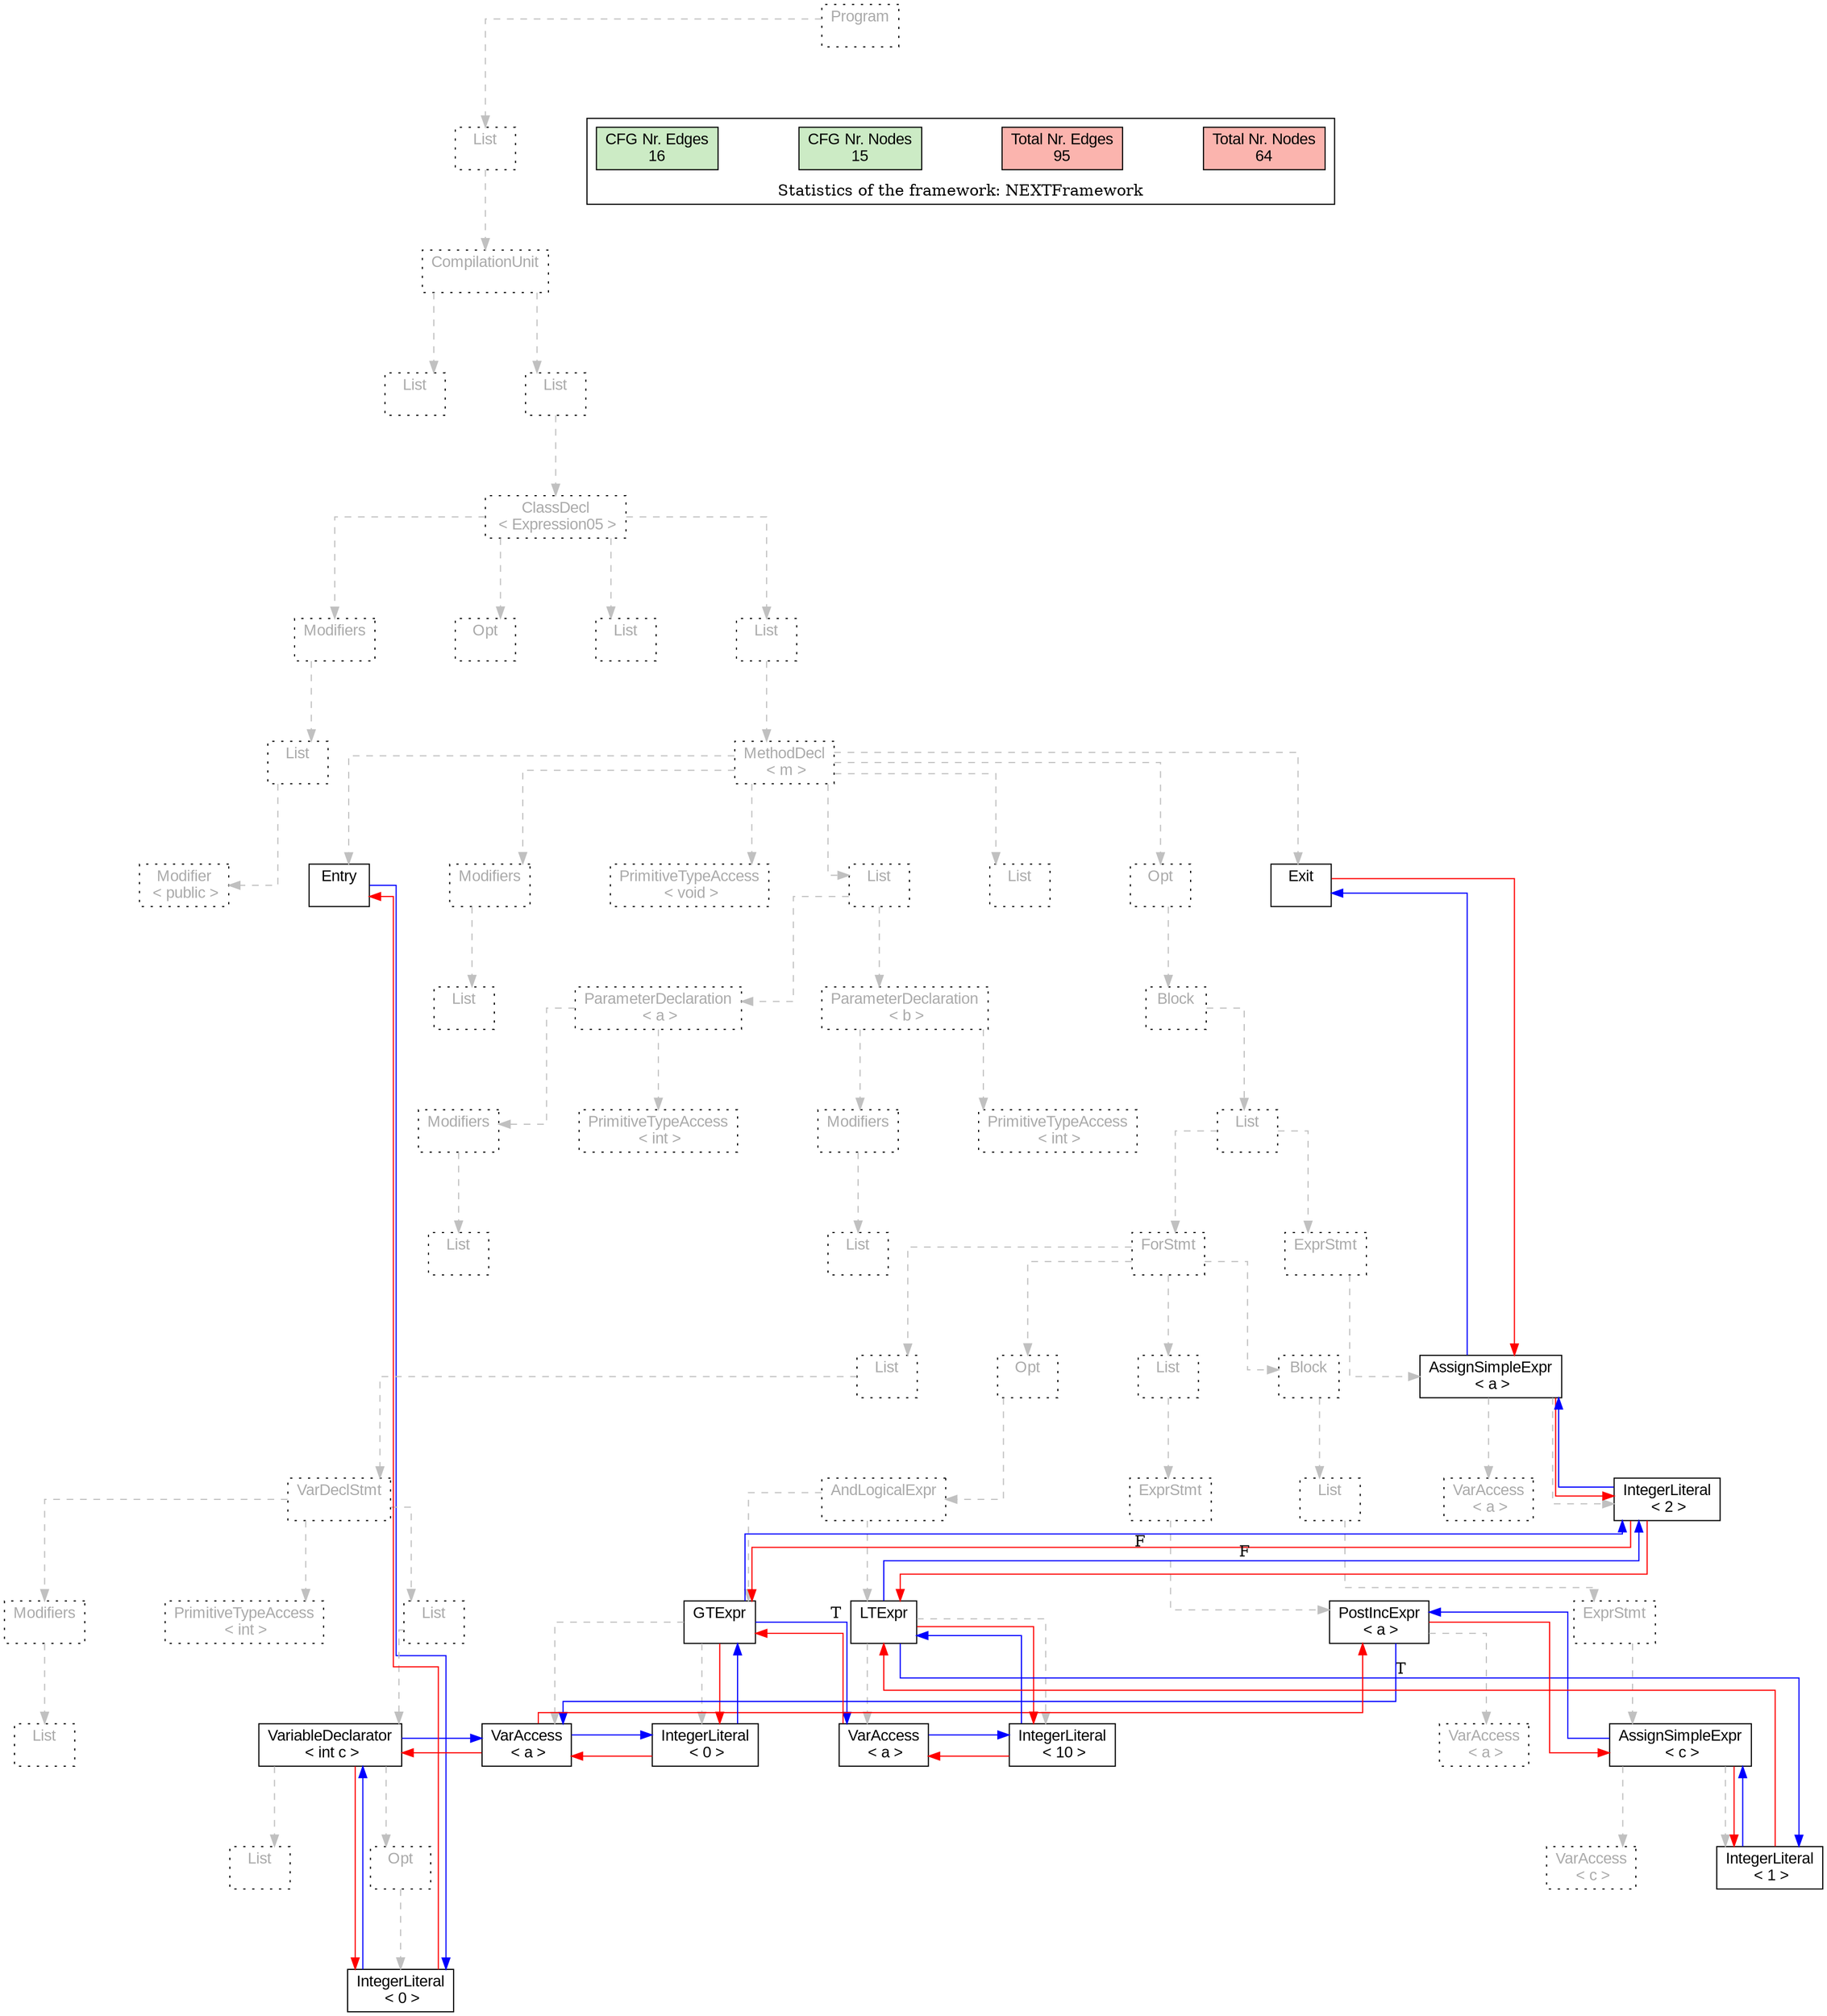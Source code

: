 digraph G {
graph [splines=ortho, nodesep="1", ranksep="1"]
node [shape=rect, fontname=Arial];
{ rank = same; "Program[0]"}
{ rank = same; "List[1]"}
{ rank = same; "CompilationUnit[2]"}
{ rank = same; "List[3]"; "List[4]"}
{ rank = same; "ClassDecl[5]"}
{ rank = same; "Modifiers[6]"; "Opt[9]"; "List[10]"; "List[11]"}
{ rank = same; "List[7]"; "MethodDecl[12]"}
{ rank = same; "Modifier[8]"; "Entry[13]"; "Modifiers[14]"; "PrimitiveTypeAccess[16]"; "List[17]"; "List[26]"; "Opt[27]"; "Exit[28]"}
{ rank = same; "List[15]"; "ParameterDeclaration[18]"; "ParameterDeclaration[22]"; "Block[28]"}
{ rank = same; "Modifiers[19]"; "PrimitiveTypeAccess[21]"; "Modifiers[23]"; "PrimitiveTypeAccess[25]"; "List[29]"}
{ rank = same; "List[20]"; "List[24]"; "ForStmt[30]"; "ExprStmt[59]"}
{ rank = same; "List[31]"; "Opt[41]"; "List[49]"; "Block[53]"; "AssignSimpleExpr[60]"}
{ rank = same; "VarDeclStmt[32]"; "AndLogicalExpr[42]"; "ExprStmt[50]"; "List[54]"; "VarAccess[61]"; "IntegerLiteral[62]"}
{ rank = same; "Modifiers[33]"; "PrimitiveTypeAccess[35]"; "List[36]"; "GTExpr[43]"; "LTExpr[46]"; "PostIncExpr[51]"; "ExprStmt[55]"}
{ rank = same; "List[34]"; "VariableDeclarator[37]"; "VarAccess[44]"; "IntegerLiteral[45]"; "VarAccess[47]"; "IntegerLiteral[48]"; "VarAccess[52]"; "AssignSimpleExpr[56]"}
{ rank = same; "List[38]"; "Opt[39]"; "VarAccess[57]"; "IntegerLiteral[58]"}
{ rank = same; "IntegerLiteral[40]"}
"Program[0]" [label="Program\n ", style= dotted   fillcolor="#eeeeee" fontcolor="#aaaaaa"  ]
"List[1]" [label="List\n ", style= dotted   fillcolor="#eeeeee" fontcolor="#aaaaaa"  ]
"CompilationUnit[2]" [label="CompilationUnit\n ", style= dotted   fillcolor="#eeeeee" fontcolor="#aaaaaa"  ]
"List[3]" [label="List\n ", style= dotted   fillcolor="#eeeeee" fontcolor="#aaaaaa"  ]
"List[4]" [label="List\n ", style= dotted   fillcolor="#eeeeee" fontcolor="#aaaaaa"  ]
"ClassDecl[5]" [label="ClassDecl\n < Expression05 >", style= dotted   fillcolor="#eeeeee" fontcolor="#aaaaaa"  ]
"Modifiers[6]" [label="Modifiers\n ", style= dotted   fillcolor="#eeeeee" fontcolor="#aaaaaa"  ]
"List[7]" [label="List\n ", style= dotted   fillcolor="#eeeeee" fontcolor="#aaaaaa"  ]
"Modifier[8]" [label="Modifier\n < public >", style= dotted   fillcolor="#eeeeee" fontcolor="#aaaaaa"  ]
"Opt[9]" [label="Opt\n ", style= dotted   fillcolor="#eeeeee" fontcolor="#aaaaaa"  ]
"List[10]" [label="List\n ", style= dotted   fillcolor="#eeeeee" fontcolor="#aaaaaa"  ]
"List[11]" [label="List\n ", style= dotted   fillcolor="#eeeeee" fontcolor="#aaaaaa"  ]
"MethodDecl[12]" [label="MethodDecl\n < m >", style= dotted   fillcolor="#eeeeee" fontcolor="#aaaaaa"  ]
"Entry[13]" [label="Entry\n ", fillcolor=white   style=filled  ]
"Modifiers[14]" [label="Modifiers\n ", style= dotted   fillcolor="#eeeeee" fontcolor="#aaaaaa"  ]
"List[15]" [label="List\n ", style= dotted   fillcolor="#eeeeee" fontcolor="#aaaaaa"  ]
"PrimitiveTypeAccess[16]" [label="PrimitiveTypeAccess\n < void >", style= dotted   fillcolor="#eeeeee" fontcolor="#aaaaaa"  ]
"List[17]" [label="List\n ", style= dotted   fillcolor="#eeeeee" fontcolor="#aaaaaa"  ]
"ParameterDeclaration[18]" [label="ParameterDeclaration\n < a >", style= dotted   fillcolor="#eeeeee" fontcolor="#aaaaaa"  ]
"Modifiers[19]" [label="Modifiers\n ", style= dotted   fillcolor="#eeeeee" fontcolor="#aaaaaa"  ]
"List[20]" [label="List\n ", style= dotted   fillcolor="#eeeeee" fontcolor="#aaaaaa"  ]
"PrimitiveTypeAccess[21]" [label="PrimitiveTypeAccess\n < int >", style= dotted   fillcolor="#eeeeee" fontcolor="#aaaaaa"  ]
"ParameterDeclaration[22]" [label="ParameterDeclaration\n < b >", style= dotted   fillcolor="#eeeeee" fontcolor="#aaaaaa"  ]
"Modifiers[23]" [label="Modifiers\n ", style= dotted   fillcolor="#eeeeee" fontcolor="#aaaaaa"  ]
"List[24]" [label="List\n ", style= dotted   fillcolor="#eeeeee" fontcolor="#aaaaaa"  ]
"PrimitiveTypeAccess[25]" [label="PrimitiveTypeAccess\n < int >", style= dotted   fillcolor="#eeeeee" fontcolor="#aaaaaa"  ]
"List[26]" [label="List\n ", style= dotted   fillcolor="#eeeeee" fontcolor="#aaaaaa"  ]
"Opt[27]" [label="Opt\n ", style= dotted   fillcolor="#eeeeee" fontcolor="#aaaaaa"  ]
"Block[28]" [label="Block\n ", style= dotted   fillcolor="#eeeeee" fontcolor="#aaaaaa"  ]
"List[29]" [label="List\n ", style= dotted   fillcolor="#eeeeee" fontcolor="#aaaaaa"  ]
"ForStmt[30]" [label="ForStmt\n ", style= dotted   fillcolor="#eeeeee" fontcolor="#aaaaaa"  ]
"List[31]" [label="List\n ", style= dotted   fillcolor="#eeeeee" fontcolor="#aaaaaa"  ]
"VarDeclStmt[32]" [label="VarDeclStmt\n ", style= dotted   fillcolor="#eeeeee" fontcolor="#aaaaaa"  ]
"Modifiers[33]" [label="Modifiers\n ", style= dotted   fillcolor="#eeeeee" fontcolor="#aaaaaa"  ]
"List[34]" [label="List\n ", style= dotted   fillcolor="#eeeeee" fontcolor="#aaaaaa"  ]
"PrimitiveTypeAccess[35]" [label="PrimitiveTypeAccess\n < int >", style= dotted   fillcolor="#eeeeee" fontcolor="#aaaaaa"  ]
"List[36]" [label="List\n ", style= dotted   fillcolor="#eeeeee" fontcolor="#aaaaaa"  ]
"VariableDeclarator[37]" [label="VariableDeclarator\n < int c >", fillcolor=white   style=filled  ]
"List[38]" [label="List\n ", style= dotted   fillcolor="#eeeeee" fontcolor="#aaaaaa"  ]
"Opt[39]" [label="Opt\n ", style= dotted   fillcolor="#eeeeee" fontcolor="#aaaaaa"  ]
"IntegerLiteral[40]" [label="IntegerLiteral\n < 0 >", fillcolor=white   style=filled  ]
"Opt[41]" [label="Opt\n ", style= dotted   fillcolor="#eeeeee" fontcolor="#aaaaaa"  ]
"AndLogicalExpr[42]" [label="AndLogicalExpr\n ", style= dotted   fillcolor="#eeeeee" fontcolor="#aaaaaa"  ]
"GTExpr[43]" [label="GTExpr\n ", fillcolor=white   style=filled  ]
"VarAccess[44]" [label="VarAccess\n < a >", fillcolor=white   style=filled  ]
"IntegerLiteral[45]" [label="IntegerLiteral\n < 0 >", fillcolor=white   style=filled  ]
"LTExpr[46]" [label="LTExpr\n ", fillcolor=white   style=filled  ]
"VarAccess[47]" [label="VarAccess\n < a >", fillcolor=white   style=filled  ]
"IntegerLiteral[48]" [label="IntegerLiteral\n < 10 >", fillcolor=white   style=filled  ]
"List[49]" [label="List\n ", style= dotted   fillcolor="#eeeeee" fontcolor="#aaaaaa"  ]
"ExprStmt[50]" [label="ExprStmt\n ", style= dotted   fillcolor="#eeeeee" fontcolor="#aaaaaa"  ]
"PostIncExpr[51]" [label="PostIncExpr\n < a >", fillcolor=white   style=filled  ]
"VarAccess[52]" [label="VarAccess\n < a >", style= dotted   fillcolor="#eeeeee" fontcolor="#aaaaaa"  ]
"Block[53]" [label="Block\n ", style= dotted   fillcolor="#eeeeee" fontcolor="#aaaaaa"  ]
"List[54]" [label="List\n ", style= dotted   fillcolor="#eeeeee" fontcolor="#aaaaaa"  ]
"ExprStmt[55]" [label="ExprStmt\n ", style= dotted   fillcolor="#eeeeee" fontcolor="#aaaaaa"  ]
"AssignSimpleExpr[56]" [label="AssignSimpleExpr\n < c >", fillcolor=white   style=filled  ]
"VarAccess[57]" [label="VarAccess\n < c >", style= dotted   fillcolor="#eeeeee" fontcolor="#aaaaaa"  ]
"IntegerLiteral[58]" [label="IntegerLiteral\n < 1 >", fillcolor=white   style=filled  ]
"ExprStmt[59]" [label="ExprStmt\n ", style= dotted   fillcolor="#eeeeee" fontcolor="#aaaaaa"  ]
"AssignSimpleExpr[60]" [label="AssignSimpleExpr\n < a >", fillcolor=white   style=filled  ]
"VarAccess[61]" [label="VarAccess\n < a >", style= dotted   fillcolor="#eeeeee" fontcolor="#aaaaaa"  ]
"IntegerLiteral[62]" [label="IntegerLiteral\n < 2 >", fillcolor=white   style=filled  ]
"Exit[28]" [label="Exit\n ", fillcolor=white   style=filled  ]
"CompilationUnit[2]" -> "List[3]" [style=dashed, color=gray]
"List[7]" -> "Modifier[8]" [style=dashed, color=gray]
"Modifiers[6]" -> "List[7]" [style=dashed, color=gray]
"ClassDecl[5]" -> "Modifiers[6]" [style=dashed, color=gray]
"ClassDecl[5]" -> "Opt[9]" [style=dashed, color=gray]
"ClassDecl[5]" -> "List[10]" [style=dashed, color=gray]
"MethodDecl[12]" -> "Entry[13]" [style=dashed, color=gray]
"Modifiers[14]" -> "List[15]" [style=dashed, color=gray]
"MethodDecl[12]" -> "Modifiers[14]" [style=dashed, color=gray]
"MethodDecl[12]" -> "PrimitiveTypeAccess[16]" [style=dashed, color=gray]
"Modifiers[19]" -> "List[20]" [style=dashed, color=gray]
"ParameterDeclaration[18]" -> "Modifiers[19]" [style=dashed, color=gray]
"ParameterDeclaration[18]" -> "PrimitiveTypeAccess[21]" [style=dashed, color=gray]
"List[17]" -> "ParameterDeclaration[18]" [style=dashed, color=gray]
"Modifiers[23]" -> "List[24]" [style=dashed, color=gray]
"ParameterDeclaration[22]" -> "Modifiers[23]" [style=dashed, color=gray]
"ParameterDeclaration[22]" -> "PrimitiveTypeAccess[25]" [style=dashed, color=gray]
"List[17]" -> "ParameterDeclaration[22]" [style=dashed, color=gray]
"MethodDecl[12]" -> "List[17]" [style=dashed, color=gray]
"MethodDecl[12]" -> "List[26]" [style=dashed, color=gray]
"Modifiers[33]" -> "List[34]" [style=dashed, color=gray]
"VarDeclStmt[32]" -> "Modifiers[33]" [style=dashed, color=gray]
"VarDeclStmt[32]" -> "PrimitiveTypeAccess[35]" [style=dashed, color=gray]
"VariableDeclarator[37]" -> "List[38]" [style=dashed, color=gray]
"Opt[39]" -> "IntegerLiteral[40]" [style=dashed, color=gray]
"VariableDeclarator[37]" -> "Opt[39]" [style=dashed, color=gray]
"List[36]" -> "VariableDeclarator[37]" [style=dashed, color=gray]
"VarDeclStmt[32]" -> "List[36]" [style=dashed, color=gray]
"List[31]" -> "VarDeclStmt[32]" [style=dashed, color=gray]
"ForStmt[30]" -> "List[31]" [style=dashed, color=gray]
"GTExpr[43]" -> "VarAccess[44]" [style=dashed, color=gray]
"GTExpr[43]" -> "IntegerLiteral[45]" [style=dashed, color=gray]
"AndLogicalExpr[42]" -> "GTExpr[43]" [style=dashed, color=gray]
"LTExpr[46]" -> "VarAccess[47]" [style=dashed, color=gray]
"LTExpr[46]" -> "IntegerLiteral[48]" [style=dashed, color=gray]
"AndLogicalExpr[42]" -> "LTExpr[46]" [style=dashed, color=gray]
"Opt[41]" -> "AndLogicalExpr[42]" [style=dashed, color=gray]
"ForStmt[30]" -> "Opt[41]" [style=dashed, color=gray]
"PostIncExpr[51]" -> "VarAccess[52]" [style=dashed, color=gray]
"ExprStmt[50]" -> "PostIncExpr[51]" [style=dashed, color=gray]
"List[49]" -> "ExprStmt[50]" [style=dashed, color=gray]
"ForStmt[30]" -> "List[49]" [style=dashed, color=gray]
"AssignSimpleExpr[56]" -> "VarAccess[57]" [style=dashed, color=gray]
"AssignSimpleExpr[56]" -> "IntegerLiteral[58]" [style=dashed, color=gray]
"ExprStmt[55]" -> "AssignSimpleExpr[56]" [style=dashed, color=gray]
"List[54]" -> "ExprStmt[55]" [style=dashed, color=gray]
"Block[53]" -> "List[54]" [style=dashed, color=gray]
"ForStmt[30]" -> "Block[53]" [style=dashed, color=gray]
"List[29]" -> "ForStmt[30]" [style=dashed, color=gray]
"AssignSimpleExpr[60]" -> "VarAccess[61]" [style=dashed, color=gray]
"AssignSimpleExpr[60]" -> "IntegerLiteral[62]" [style=dashed, color=gray]
"ExprStmt[59]" -> "AssignSimpleExpr[60]" [style=dashed, color=gray]
"List[29]" -> "ExprStmt[59]" [style=dashed, color=gray]
"Block[28]" -> "List[29]" [style=dashed, color=gray]
"Opt[27]" -> "Block[28]" [style=dashed, color=gray]
"MethodDecl[12]" -> "Opt[27]" [style=dashed, color=gray]
"MethodDecl[12]" -> "Exit[28]" [style=dashed, color=gray]
"List[11]" -> "MethodDecl[12]" [style=dashed, color=gray]
"ClassDecl[5]" -> "List[11]" [style=dashed, color=gray]
"List[4]" -> "ClassDecl[5]" [style=dashed, color=gray]
"CompilationUnit[2]" -> "List[4]" [style=dashed, color=gray]
"List[1]" -> "CompilationUnit[2]" [style=dashed, color=gray]
"Program[0]" -> "List[1]" [style=dashed, color=gray]
"PostIncExpr[51]" -> "VarAccess[44]" [color=blue, constraint=false, xlabel=" "] 
"PostIncExpr[51]" -> "AssignSimpleExpr[56]" [color=red, constraint=false]
"AssignSimpleExpr[56]" -> "PostIncExpr[51]" [color=blue, constraint=false, xlabel=" "] 
"AssignSimpleExpr[56]" -> "IntegerLiteral[58]" [color=red, constraint=false]
"IntegerLiteral[58]" -> "AssignSimpleExpr[56]" [color=blue, constraint=false, xlabel=" "] 
"IntegerLiteral[58]" -> "LTExpr[46]" [color=red, constraint=false]
"Exit[28]" -> "AssignSimpleExpr[60]" [color=red, constraint=false]
"AssignSimpleExpr[60]" -> "Exit[28]" [color=blue, constraint=false, xlabel=" "] 
"AssignSimpleExpr[60]" -> "IntegerLiteral[62]" [color=red, constraint=false]
"IntegerLiteral[62]" -> "AssignSimpleExpr[60]" [color=blue, constraint=false, xlabel=" "] 
"IntegerLiteral[62]" -> "GTExpr[43]" [color=red, constraint=false]
"IntegerLiteral[62]" -> "LTExpr[46]" [color=red, constraint=false]
"LTExpr[46]" -> "IntegerLiteral[58]" [color=blue, constraint=false, xlabel="T "] 
"LTExpr[46]" -> "IntegerLiteral[62]" [color=blue, constraint=false, xlabel="F "] 
"LTExpr[46]" -> "IntegerLiteral[48]" [color=red, constraint=false]
"IntegerLiteral[48]" -> "LTExpr[46]" [color=blue, constraint=false, xlabel=" "] 
"IntegerLiteral[48]" -> "VarAccess[47]" [color=red, constraint=false]
"VarAccess[47]" -> "IntegerLiteral[48]" [color=blue, constraint=false, xlabel=" "] 
"VarAccess[47]" -> "GTExpr[43]" [color=red, constraint=false]
"GTExpr[43]" -> "VarAccess[47]" [color=blue, constraint=false, xlabel="T "] 
"GTExpr[43]" -> "IntegerLiteral[62]" [color=blue, constraint=false, xlabel="F "] 
"GTExpr[43]" -> "IntegerLiteral[45]" [color=red, constraint=false]
"IntegerLiteral[45]" -> "GTExpr[43]" [color=blue, constraint=false, xlabel=" "] 
"IntegerLiteral[45]" -> "VarAccess[44]" [color=red, constraint=false]
"VarAccess[44]" -> "IntegerLiteral[45]" [color=blue, constraint=false, xlabel=" "] 
"VarAccess[44]" -> "VariableDeclarator[37]" [color=red, constraint=false]
"VarAccess[44]" -> "PostIncExpr[51]" [color=red, constraint=false]
"VariableDeclarator[37]" -> "VarAccess[44]" [color=blue, constraint=false, xlabel=" "] 
"VariableDeclarator[37]" -> "IntegerLiteral[40]" [color=red, constraint=false]
"IntegerLiteral[40]" -> "VariableDeclarator[37]" [color=blue, constraint=false, xlabel=" "] 
"IntegerLiteral[40]" -> "Entry[13]" [color=red, constraint=false]
"Entry[13]" -> "IntegerLiteral[40]" [color=blue, constraint=false, xlabel=" "] 
"List[3]" -> "List[4]" [style=invis]
"Modifiers[6]" -> "Opt[9]" -> "List[10]" -> "List[11]" [style=invis]
"Entry[13]" -> "Modifiers[14]" -> "PrimitiveTypeAccess[16]" -> "List[17]" -> "List[26]" -> "Opt[27]" -> "Exit[28]" [style=invis]
"ParameterDeclaration[18]" -> "ParameterDeclaration[22]" [style=invis]
"Modifiers[19]" -> "PrimitiveTypeAccess[21]" [style=invis]
"Modifiers[23]" -> "PrimitiveTypeAccess[25]" [style=invis]
"ForStmt[30]" -> "ExprStmt[59]" [style=invis]
"List[31]" -> "Opt[41]" -> "List[49]" -> "Block[53]" [style=invis]
"Modifiers[33]" -> "PrimitiveTypeAccess[35]" -> "List[36]" [style=invis]
"List[38]" -> "Opt[39]" [style=invis]
"GTExpr[43]" -> "LTExpr[46]" [style=invis]
"VarAccess[44]" -> "IntegerLiteral[45]" [style=invis]
"VarAccess[47]" -> "IntegerLiteral[48]" [style=invis]
"VarAccess[57]" -> "IntegerLiteral[58]" [style=invis]
"VarAccess[61]" -> "IntegerLiteral[62]" [style=invis]

subgraph cluster_legend {
{node [style=filled, fillcolor=1, colorscheme="pastel13"]
Nodes [label="Total Nr. Nodes
64", fillcolor=1]
Edges [label="Total Nr. Edges
95", fillcolor=1]
NodesCFG [label="CFG Nr. Nodes
15", fillcolor=3]
EdgesCFG [label="CFG Nr. Edges
16", fillcolor=3]
Nodes-> "Program[0]" -> NodesCFG  [style="invis"]
Edges -> "Program[0]" ->EdgesCFG [style="invis"]}
label = "Statistics of the framework: NEXTFramework"
style="solid"
ranksep=0.05
nodesep=0.01
labelloc = b
len=2
}}